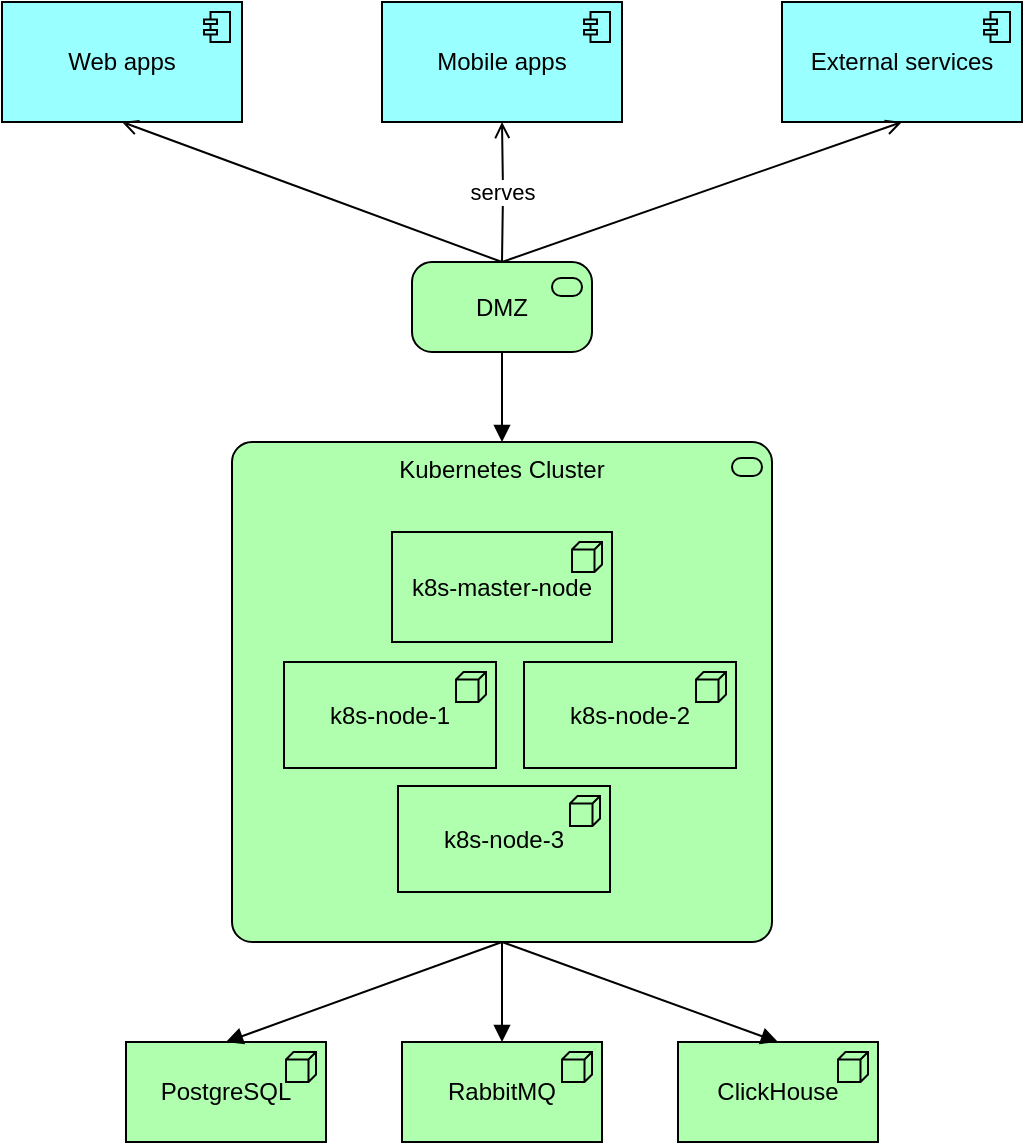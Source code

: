 <mxfile version="23.1.2" type="device">
  <diagram name="Page-1" id="NwJO5jM7ytUlIr8B_CI7">
    <mxGraphModel dx="931" dy="611" grid="1" gridSize="10" guides="1" tooltips="1" connect="1" arrows="1" fold="1" page="1" pageScale="1" pageWidth="827" pageHeight="1169" math="0" shadow="0">
      <root>
        <mxCell id="0" />
        <mxCell id="1" parent="0" />
        <mxCell id="yE8nX9WrO4tJ1-yWe3K--18" value="Kubernetes Cluster" style="html=1;outlineConnect=0;whiteSpace=wrap;fillColor=#AFFFAF;shape=mxgraph.archimate3.application;appType=serv;archiType=rounded;verticalAlign=top;" vertex="1" parent="1">
          <mxGeometry x="275" y="360" width="270" height="250" as="geometry" />
        </mxCell>
        <mxCell id="yE8nX9WrO4tJ1-yWe3K--3" value="Mobile apps" style="html=1;outlineConnect=0;whiteSpace=wrap;fillColor=#99ffff;shape=mxgraph.archimate3.application;appType=comp;archiType=square;" vertex="1" parent="1">
          <mxGeometry x="350" y="140" width="120" height="60" as="geometry" />
        </mxCell>
        <mxCell id="yE8nX9WrO4tJ1-yWe3K--5" value="External services" style="html=1;outlineConnect=0;whiteSpace=wrap;fillColor=#99ffff;shape=mxgraph.archimate3.application;appType=comp;archiType=square;" vertex="1" parent="1">
          <mxGeometry x="550" y="140" width="120" height="60" as="geometry" />
        </mxCell>
        <mxCell id="yE8nX9WrO4tJ1-yWe3K--6" value="Web apps" style="html=1;outlineConnect=0;whiteSpace=wrap;fillColor=#99ffff;shape=mxgraph.archimate3.application;appType=comp;archiType=square;" vertex="1" parent="1">
          <mxGeometry x="160" y="140" width="120" height="60" as="geometry" />
        </mxCell>
        <mxCell id="yE8nX9WrO4tJ1-yWe3K--8" style="rounded=0;orthogonalLoop=1;jettySize=auto;html=1;exitX=0.5;exitY=0;exitDx=0;exitDy=0;exitPerimeter=0;entryX=0.5;entryY=1;entryDx=0;entryDy=0;entryPerimeter=0;endArrow=open;endFill=0;" edge="1" parent="1" target="yE8nX9WrO4tJ1-yWe3K--6">
          <mxGeometry relative="1" as="geometry">
            <mxPoint x="410" y="270" as="sourcePoint" />
          </mxGeometry>
        </mxCell>
        <mxCell id="yE8nX9WrO4tJ1-yWe3K--9" value="serves" style="edgeStyle=orthogonalEdgeStyle;rounded=0;orthogonalLoop=1;jettySize=auto;html=1;exitX=0.5;exitY=0;exitDx=0;exitDy=0;exitPerimeter=0;entryX=0.5;entryY=1;entryDx=0;entryDy=0;entryPerimeter=0;endArrow=open;endFill=0;" edge="1" parent="1" target="yE8nX9WrO4tJ1-yWe3K--3">
          <mxGeometry relative="1" as="geometry">
            <mxPoint x="410" y="270" as="sourcePoint" />
            <mxPoint as="offset" />
          </mxGeometry>
        </mxCell>
        <mxCell id="yE8nX9WrO4tJ1-yWe3K--11" style="rounded=0;orthogonalLoop=1;jettySize=auto;html=1;exitX=0.5;exitY=0;exitDx=0;exitDy=0;exitPerimeter=0;entryX=0.5;entryY=1;entryDx=0;entryDy=0;entryPerimeter=0;endArrow=open;endFill=0;" edge="1" parent="1" target="yE8nX9WrO4tJ1-yWe3K--5">
          <mxGeometry relative="1" as="geometry">
            <mxPoint x="410" y="270" as="sourcePoint" />
          </mxGeometry>
        </mxCell>
        <mxCell id="yE8nX9WrO4tJ1-yWe3K--13" value="k8s-master-node" style="html=1;outlineConnect=0;whiteSpace=wrap;fillColor=#AFFFAF;shape=mxgraph.archimate3.application;appType=node;archiType=square;" vertex="1" parent="1">
          <mxGeometry x="355" y="405" width="110" height="55" as="geometry" />
        </mxCell>
        <mxCell id="yE8nX9WrO4tJ1-yWe3K--14" value="k8s-node-1" style="html=1;outlineConnect=0;whiteSpace=wrap;fillColor=#AFFFAF;shape=mxgraph.archimate3.application;appType=node;archiType=square;" vertex="1" parent="1">
          <mxGeometry x="301" y="470" width="106" height="53" as="geometry" />
        </mxCell>
        <mxCell id="yE8nX9WrO4tJ1-yWe3K--15" value="k8s-node-2" style="html=1;outlineConnect=0;whiteSpace=wrap;fillColor=#AFFFAF;shape=mxgraph.archimate3.application;appType=node;archiType=square;" vertex="1" parent="1">
          <mxGeometry x="421" y="470" width="106" height="53" as="geometry" />
        </mxCell>
        <mxCell id="yE8nX9WrO4tJ1-yWe3K--16" value="k8s-node-3" style="html=1;outlineConnect=0;whiteSpace=wrap;fillColor=#AFFFAF;shape=mxgraph.archimate3.application;appType=node;archiType=square;" vertex="1" parent="1">
          <mxGeometry x="358" y="532" width="106" height="53" as="geometry" />
        </mxCell>
        <mxCell id="yE8nX9WrO4tJ1-yWe3K--17" value="DMZ" style="html=1;outlineConnect=0;whiteSpace=wrap;fillColor=#AFFFAF;shape=mxgraph.archimate3.application;appType=serv;archiType=rounded" vertex="1" parent="1">
          <mxGeometry x="365" y="270" width="90" height="45" as="geometry" />
        </mxCell>
        <mxCell id="yE8nX9WrO4tJ1-yWe3K--19" value="PostgreSQL" style="html=1;outlineConnect=0;whiteSpace=wrap;fillColor=#AFFFAF;shape=mxgraph.archimate3.application;appType=node;archiType=square;" vertex="1" parent="1">
          <mxGeometry x="222" y="660" width="100" height="50" as="geometry" />
        </mxCell>
        <mxCell id="yE8nX9WrO4tJ1-yWe3K--20" value="RabbitMQ" style="html=1;outlineConnect=0;whiteSpace=wrap;fillColor=#AFFFAF;shape=mxgraph.archimate3.application;appType=node;archiType=square;" vertex="1" parent="1">
          <mxGeometry x="360" y="660" width="100" height="50" as="geometry" />
        </mxCell>
        <mxCell id="yE8nX9WrO4tJ1-yWe3K--21" value="ClickHouse" style="html=1;outlineConnect=0;whiteSpace=wrap;fillColor=#AFFFAF;shape=mxgraph.archimate3.application;appType=node;archiType=square;" vertex="1" parent="1">
          <mxGeometry x="498" y="660" width="100" height="50" as="geometry" />
        </mxCell>
        <mxCell id="yE8nX9WrO4tJ1-yWe3K--22" style="edgeStyle=orthogonalEdgeStyle;rounded=0;orthogonalLoop=1;jettySize=auto;html=1;exitX=0.5;exitY=1;exitDx=0;exitDy=0;exitPerimeter=0;entryX=0.5;entryY=0;entryDx=0;entryDy=0;entryPerimeter=0;endArrow=block;endFill=1;" edge="1" parent="1" source="yE8nX9WrO4tJ1-yWe3K--17" target="yE8nX9WrO4tJ1-yWe3K--18">
          <mxGeometry relative="1" as="geometry" />
        </mxCell>
        <mxCell id="yE8nX9WrO4tJ1-yWe3K--23" style="rounded=0;orthogonalLoop=1;jettySize=auto;html=1;exitX=0.5;exitY=1;exitDx=0;exitDy=0;exitPerimeter=0;entryX=0.5;entryY=0;entryDx=0;entryDy=0;entryPerimeter=0;endArrow=block;endFill=1;" edge="1" parent="1" source="yE8nX9WrO4tJ1-yWe3K--18" target="yE8nX9WrO4tJ1-yWe3K--19">
          <mxGeometry relative="1" as="geometry" />
        </mxCell>
        <mxCell id="yE8nX9WrO4tJ1-yWe3K--24" style="edgeStyle=orthogonalEdgeStyle;rounded=0;orthogonalLoop=1;jettySize=auto;html=1;exitX=0.5;exitY=1;exitDx=0;exitDy=0;exitPerimeter=0;entryX=0.5;entryY=0;entryDx=0;entryDy=0;entryPerimeter=0;endArrow=block;endFill=1;" edge="1" parent="1" source="yE8nX9WrO4tJ1-yWe3K--18" target="yE8nX9WrO4tJ1-yWe3K--20">
          <mxGeometry relative="1" as="geometry" />
        </mxCell>
        <mxCell id="yE8nX9WrO4tJ1-yWe3K--25" style="rounded=0;orthogonalLoop=1;jettySize=auto;html=1;exitX=0.5;exitY=1;exitDx=0;exitDy=0;exitPerimeter=0;entryX=0.5;entryY=0;entryDx=0;entryDy=0;entryPerimeter=0;endArrow=block;endFill=1;" edge="1" parent="1" source="yE8nX9WrO4tJ1-yWe3K--18" target="yE8nX9WrO4tJ1-yWe3K--21">
          <mxGeometry relative="1" as="geometry" />
        </mxCell>
      </root>
    </mxGraphModel>
  </diagram>
</mxfile>

